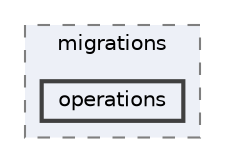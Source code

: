 digraph "C:/Users/LukeMabie/documents/Development/Password_Saver_Using_Django-master/venv/Lib/site-packages/django/db/migrations/operations"
{
 // LATEX_PDF_SIZE
  bgcolor="transparent";
  edge [fontname=Helvetica,fontsize=10,labelfontname=Helvetica,labelfontsize=10];
  node [fontname=Helvetica,fontsize=10,shape=box,height=0.2,width=0.4];
  compound=true
  subgraph clusterdir_6ebb4ed4c9382e7ae32cd64bb59beb62 {
    graph [ bgcolor="#edf0f7", pencolor="grey50", label="migrations", fontname=Helvetica,fontsize=10 style="filled,dashed", URL="dir_6ebb4ed4c9382e7ae32cd64bb59beb62.html",tooltip=""]
  dir_e83dc6c1613558bf19f5aeb51aa324f9 [label="operations", fillcolor="#edf0f7", color="grey25", style="filled,bold", URL="dir_e83dc6c1613558bf19f5aeb51aa324f9.html",tooltip=""];
  }
}
